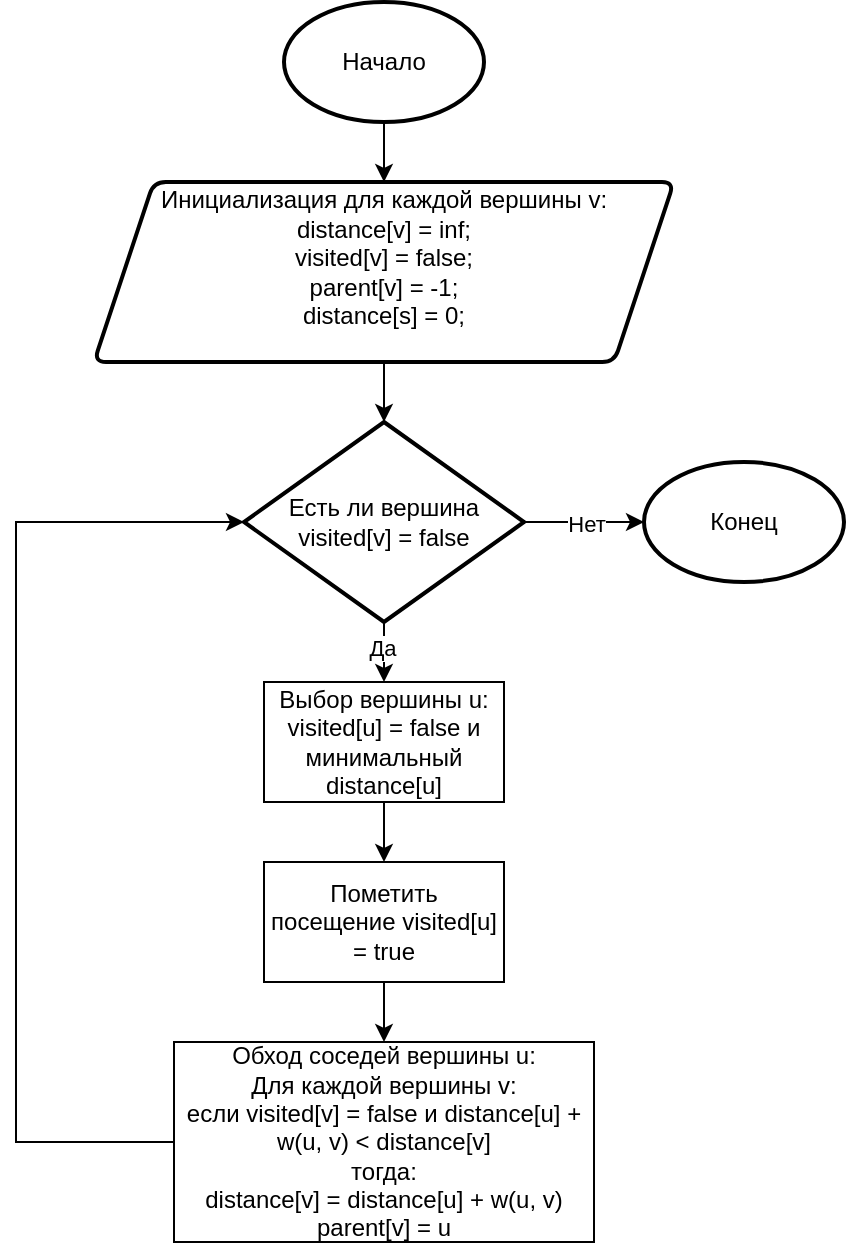 <mxfile version="26.2.3">
  <diagram name="Страница — 1" id="eK9Hi3Mvnjnnnvs_4XW7">
    <mxGraphModel dx="1044" dy="619" grid="1" gridSize="10" guides="1" tooltips="1" connect="1" arrows="1" fold="1" page="1" pageScale="1" pageWidth="827" pageHeight="1169" math="0" shadow="0">
      <root>
        <mxCell id="0" />
        <mxCell id="1" parent="0" />
        <mxCell id="zc3xWSvW3D-fICQtGpmV-21" value="" style="edgeStyle=orthogonalEdgeStyle;rounded=0;orthogonalLoop=1;jettySize=auto;html=1;" edge="1" parent="1" source="zc3xWSvW3D-fICQtGpmV-3" target="zc3xWSvW3D-fICQtGpmV-4">
          <mxGeometry relative="1" as="geometry" />
        </mxCell>
        <mxCell id="zc3xWSvW3D-fICQtGpmV-3" value="Начало" style="strokeWidth=2;html=1;shape=mxgraph.flowchart.start_1;whiteSpace=wrap;" vertex="1" parent="1">
          <mxGeometry x="210" y="50" width="100" height="60" as="geometry" />
        </mxCell>
        <mxCell id="zc3xWSvW3D-fICQtGpmV-22" value="" style="edgeStyle=orthogonalEdgeStyle;rounded=0;orthogonalLoop=1;jettySize=auto;html=1;" edge="1" parent="1" source="zc3xWSvW3D-fICQtGpmV-4" target="zc3xWSvW3D-fICQtGpmV-5">
          <mxGeometry relative="1" as="geometry" />
        </mxCell>
        <mxCell id="zc3xWSvW3D-fICQtGpmV-4" value="Инициализация для каждой вершины v:&lt;div&gt;distance[v] = inf;&lt;/div&gt;&lt;div&gt;visited[v] = false;&lt;/div&gt;&lt;div&gt;parent[v] = -1;&lt;/div&gt;&lt;div&gt;distance[s] = 0;&lt;/div&gt;&lt;div&gt;&lt;br&gt;&lt;/div&gt;" style="shape=parallelogram;html=1;strokeWidth=2;perimeter=parallelogramPerimeter;whiteSpace=wrap;rounded=1;arcSize=12;size=0.103;" vertex="1" parent="1">
          <mxGeometry x="115" y="140" width="290" height="90" as="geometry" />
        </mxCell>
        <mxCell id="zc3xWSvW3D-fICQtGpmV-23" value="" style="edgeStyle=orthogonalEdgeStyle;rounded=0;orthogonalLoop=1;jettySize=auto;html=1;" edge="1" parent="1" source="zc3xWSvW3D-fICQtGpmV-5" target="zc3xWSvW3D-fICQtGpmV-6">
          <mxGeometry relative="1" as="geometry" />
        </mxCell>
        <mxCell id="zc3xWSvW3D-fICQtGpmV-24" value="Нет" style="edgeLabel;html=1;align=center;verticalAlign=middle;resizable=0;points=[];" vertex="1" connectable="0" parent="zc3xWSvW3D-fICQtGpmV-23">
          <mxGeometry x="0.013" y="-1" relative="1" as="geometry">
            <mxPoint as="offset" />
          </mxGeometry>
        </mxCell>
        <mxCell id="zc3xWSvW3D-fICQtGpmV-25" value="" style="edgeStyle=orthogonalEdgeStyle;rounded=0;orthogonalLoop=1;jettySize=auto;html=1;" edge="1" parent="1" source="zc3xWSvW3D-fICQtGpmV-5" target="zc3xWSvW3D-fICQtGpmV-8">
          <mxGeometry relative="1" as="geometry" />
        </mxCell>
        <mxCell id="zc3xWSvW3D-fICQtGpmV-26" value="Да" style="edgeLabel;html=1;align=center;verticalAlign=middle;resizable=0;points=[];" vertex="1" connectable="0" parent="zc3xWSvW3D-fICQtGpmV-25">
          <mxGeometry x="0.296" y="-1" relative="1" as="geometry">
            <mxPoint as="offset" />
          </mxGeometry>
        </mxCell>
        <mxCell id="zc3xWSvW3D-fICQtGpmV-5" value="Есть ли вершина visited[v] = false" style="strokeWidth=2;html=1;shape=mxgraph.flowchart.decision;whiteSpace=wrap;" vertex="1" parent="1">
          <mxGeometry x="190" y="260" width="140" height="100" as="geometry" />
        </mxCell>
        <mxCell id="zc3xWSvW3D-fICQtGpmV-6" value="Конец" style="strokeWidth=2;html=1;shape=mxgraph.flowchart.start_1;whiteSpace=wrap;" vertex="1" parent="1">
          <mxGeometry x="390" y="280" width="100" height="60" as="geometry" />
        </mxCell>
        <mxCell id="zc3xWSvW3D-fICQtGpmV-27" value="" style="edgeStyle=orthogonalEdgeStyle;rounded=0;orthogonalLoop=1;jettySize=auto;html=1;" edge="1" parent="1" source="zc3xWSvW3D-fICQtGpmV-8" target="zc3xWSvW3D-fICQtGpmV-9">
          <mxGeometry relative="1" as="geometry" />
        </mxCell>
        <mxCell id="zc3xWSvW3D-fICQtGpmV-8" value="Выбор вершины u:&lt;div&gt;visited[u] = false и&lt;/div&gt;&lt;div&gt;минимальный distance[u]&lt;/div&gt;" style="rounded=0;whiteSpace=wrap;html=1;" vertex="1" parent="1">
          <mxGeometry x="200" y="390" width="120" height="60" as="geometry" />
        </mxCell>
        <mxCell id="zc3xWSvW3D-fICQtGpmV-28" value="" style="edgeStyle=orthogonalEdgeStyle;rounded=0;orthogonalLoop=1;jettySize=auto;html=1;" edge="1" parent="1" source="zc3xWSvW3D-fICQtGpmV-9" target="zc3xWSvW3D-fICQtGpmV-10">
          <mxGeometry relative="1" as="geometry" />
        </mxCell>
        <mxCell id="zc3xWSvW3D-fICQtGpmV-9" value="Пометить посещение visited[u] = true" style="rounded=0;whiteSpace=wrap;html=1;" vertex="1" parent="1">
          <mxGeometry x="200" y="480" width="120" height="60" as="geometry" />
        </mxCell>
        <mxCell id="zc3xWSvW3D-fICQtGpmV-31" value="" style="edgeStyle=orthogonalEdgeStyle;rounded=0;orthogonalLoop=1;jettySize=auto;html=1;entryX=0;entryY=0.5;entryDx=0;entryDy=0;entryPerimeter=0;" edge="1" parent="1" source="zc3xWSvW3D-fICQtGpmV-10" target="zc3xWSvW3D-fICQtGpmV-5">
          <mxGeometry relative="1" as="geometry">
            <mxPoint x="110" y="310" as="targetPoint" />
            <Array as="points">
              <mxPoint x="76" y="620" />
              <mxPoint x="76" y="310" />
            </Array>
          </mxGeometry>
        </mxCell>
        <mxCell id="zc3xWSvW3D-fICQtGpmV-10" value="Обход соседей вершины u:&lt;div&gt;Для каждой вершины v:&lt;/div&gt;&lt;div&gt;если visited[v] = false и distance[u] + w(u, v) &amp;lt; distance[v]&lt;/div&gt;&lt;div&gt;тогда:&lt;/div&gt;&lt;div&gt;distance[v] = distance[u] + w(u, v)&lt;/div&gt;&lt;div&gt;parent[v] = u&lt;/div&gt;" style="rounded=0;whiteSpace=wrap;html=1;" vertex="1" parent="1">
          <mxGeometry x="155" y="570" width="210" height="100" as="geometry" />
        </mxCell>
      </root>
    </mxGraphModel>
  </diagram>
</mxfile>
